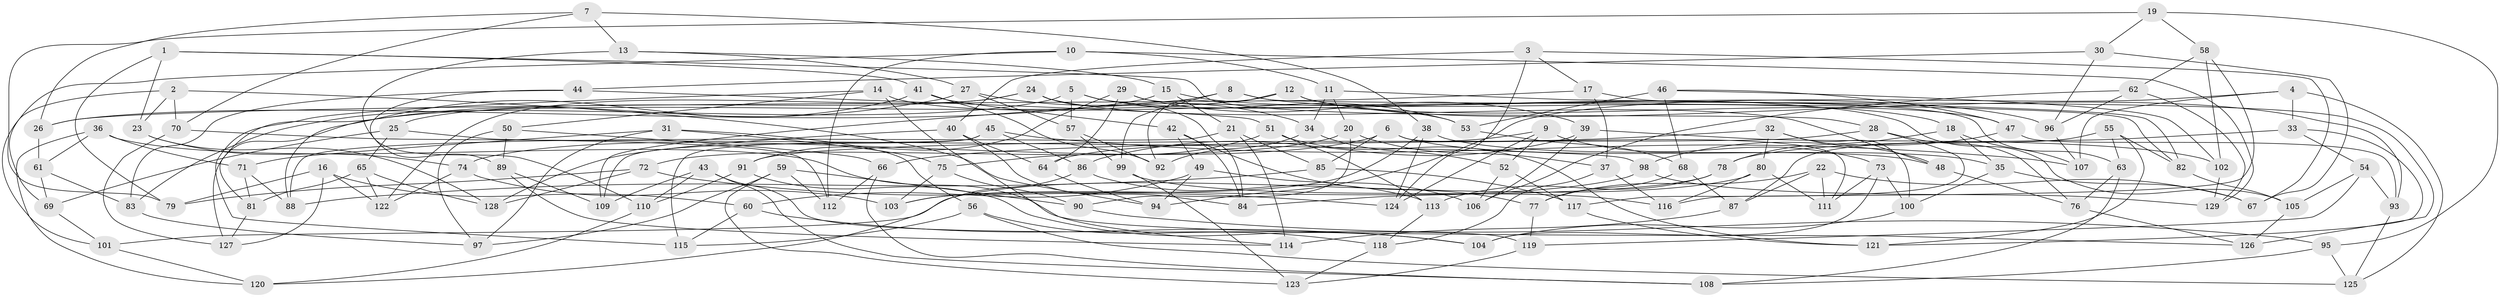// Generated by graph-tools (version 1.1) at 2025/16/03/09/25 04:16:13]
// undirected, 129 vertices, 258 edges
graph export_dot {
graph [start="1"]
  node [color=gray90,style=filled];
  1;
  2;
  3;
  4;
  5;
  6;
  7;
  8;
  9;
  10;
  11;
  12;
  13;
  14;
  15;
  16;
  17;
  18;
  19;
  20;
  21;
  22;
  23;
  24;
  25;
  26;
  27;
  28;
  29;
  30;
  31;
  32;
  33;
  34;
  35;
  36;
  37;
  38;
  39;
  40;
  41;
  42;
  43;
  44;
  45;
  46;
  47;
  48;
  49;
  50;
  51;
  52;
  53;
  54;
  55;
  56;
  57;
  58;
  59;
  60;
  61;
  62;
  63;
  64;
  65;
  66;
  67;
  68;
  69;
  70;
  71;
  72;
  73;
  74;
  75;
  76;
  77;
  78;
  79;
  80;
  81;
  82;
  83;
  84;
  85;
  86;
  87;
  88;
  89;
  90;
  91;
  92;
  93;
  94;
  95;
  96;
  97;
  98;
  99;
  100;
  101;
  102;
  103;
  104;
  105;
  106;
  107;
  108;
  109;
  110;
  111;
  112;
  113;
  114;
  115;
  116;
  117;
  118;
  119;
  120;
  121;
  122;
  123;
  124;
  125;
  126;
  127;
  128;
  129;
  1 -- 79;
  1 -- 28;
  1 -- 41;
  1 -- 23;
  2 -- 101;
  2 -- 23;
  2 -- 70;
  2 -- 94;
  3 -- 17;
  3 -- 124;
  3 -- 67;
  3 -- 40;
  4 -- 125;
  4 -- 94;
  4 -- 33;
  4 -- 107;
  5 -- 83;
  5 -- 57;
  5 -- 105;
  5 -- 53;
  6 -- 111;
  6 -- 85;
  6 -- 74;
  6 -- 35;
  7 -- 13;
  7 -- 70;
  7 -- 26;
  7 -- 38;
  8 -- 99;
  8 -- 82;
  8 -- 18;
  8 -- 109;
  9 -- 52;
  9 -- 124;
  9 -- 73;
  9 -- 64;
  10 -- 11;
  10 -- 69;
  10 -- 129;
  10 -- 112;
  11 -- 20;
  11 -- 82;
  11 -- 34;
  12 -- 47;
  12 -- 92;
  12 -- 127;
  12 -- 93;
  13 -- 15;
  13 -- 110;
  13 -- 27;
  14 -- 53;
  14 -- 114;
  14 -- 115;
  14 -- 50;
  15 -- 96;
  15 -- 21;
  15 -- 26;
  16 -- 122;
  16 -- 79;
  16 -- 60;
  16 -- 127;
  17 -- 37;
  17 -- 26;
  17 -- 126;
  18 -- 107;
  18 -- 78;
  18 -- 35;
  19 -- 58;
  19 -- 30;
  19 -- 95;
  19 -- 79;
  20 -- 37;
  20 -- 90;
  20 -- 72;
  21 -- 114;
  21 -- 85;
  21 -- 88;
  22 -- 87;
  22 -- 77;
  22 -- 111;
  22 -- 67;
  23 -- 128;
  23 -- 74;
  24 -- 122;
  24 -- 25;
  24 -- 84;
  24 -- 48;
  25 -- 65;
  25 -- 112;
  25 -- 69;
  26 -- 61;
  27 -- 34;
  27 -- 81;
  27 -- 57;
  28 -- 91;
  28 -- 117;
  28 -- 76;
  29 -- 39;
  29 -- 91;
  29 -- 64;
  29 -- 63;
  30 -- 96;
  30 -- 67;
  30 -- 44;
  31 -- 97;
  31 -- 71;
  31 -- 56;
  31 -- 75;
  32 -- 48;
  32 -- 80;
  32 -- 66;
  32 -- 100;
  33 -- 121;
  33 -- 54;
  33 -- 78;
  34 -- 92;
  34 -- 52;
  35 -- 67;
  35 -- 100;
  36 -- 120;
  36 -- 71;
  36 -- 61;
  36 -- 126;
  37 -- 118;
  37 -- 116;
  38 -- 48;
  38 -- 103;
  38 -- 124;
  39 -- 86;
  39 -- 102;
  39 -- 106;
  40 -- 128;
  40 -- 64;
  40 -- 84;
  41 -- 92;
  41 -- 42;
  41 -- 88;
  42 -- 77;
  42 -- 84;
  42 -- 49;
  43 -- 110;
  43 -- 108;
  43 -- 109;
  43 -- 119;
  44 -- 89;
  44 -- 51;
  44 -- 83;
  45 -- 107;
  45 -- 86;
  45 -- 109;
  45 -- 115;
  46 -- 68;
  46 -- 102;
  46 -- 47;
  46 -- 53;
  47 -- 98;
  47 -- 93;
  48 -- 76;
  49 -- 94;
  49 -- 106;
  49 -- 60;
  50 -- 89;
  50 -- 97;
  50 -- 66;
  51 -- 113;
  51 -- 121;
  51 -- 75;
  52 -- 117;
  52 -- 106;
  53 -- 68;
  54 -- 93;
  54 -- 119;
  54 -- 105;
  55 -- 87;
  55 -- 63;
  55 -- 82;
  55 -- 121;
  56 -- 118;
  56 -- 125;
  56 -- 115;
  57 -- 99;
  57 -- 92;
  58 -- 116;
  58 -- 102;
  58 -- 62;
  59 -- 97;
  59 -- 123;
  59 -- 90;
  59 -- 112;
  60 -- 115;
  60 -- 104;
  61 -- 69;
  61 -- 83;
  62 -- 106;
  62 -- 96;
  62 -- 129;
  63 -- 76;
  63 -- 108;
  64 -- 94;
  65 -- 128;
  65 -- 81;
  65 -- 122;
  66 -- 112;
  66 -- 108;
  68 -- 77;
  68 -- 87;
  69 -- 101;
  70 -- 127;
  70 -- 98;
  71 -- 88;
  71 -- 81;
  72 -- 128;
  72 -- 79;
  72 -- 124;
  73 -- 100;
  73 -- 104;
  73 -- 111;
  74 -- 103;
  74 -- 122;
  75 -- 103;
  75 -- 90;
  76 -- 126;
  77 -- 119;
  78 -- 113;
  78 -- 84;
  80 -- 116;
  80 -- 111;
  80 -- 101;
  81 -- 127;
  82 -- 105;
  83 -- 97;
  85 -- 88;
  85 -- 117;
  86 -- 113;
  86 -- 120;
  87 -- 114;
  89 -- 109;
  89 -- 114;
  90 -- 95;
  91 -- 104;
  91 -- 110;
  93 -- 125;
  95 -- 108;
  95 -- 125;
  96 -- 107;
  98 -- 129;
  98 -- 103;
  99 -- 123;
  99 -- 116;
  100 -- 104;
  101 -- 120;
  102 -- 129;
  105 -- 126;
  110 -- 120;
  113 -- 118;
  117 -- 121;
  118 -- 123;
  119 -- 123;
}
